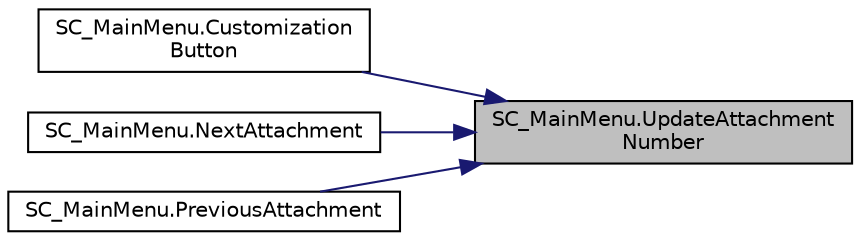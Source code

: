 digraph "SC_MainMenu.UpdateAttachmentNumber"
{
 // LATEX_PDF_SIZE
  edge [fontname="Helvetica",fontsize="10",labelfontname="Helvetica",labelfontsize="10"];
  node [fontname="Helvetica",fontsize="10",shape=record];
  rankdir="RL";
  Node1 [label="SC_MainMenu.UpdateAttachment\lNumber",height=0.2,width=0.4,color="black", fillcolor="grey75", style="filled", fontcolor="black",tooltip=" "];
  Node1 -> Node2 [dir="back",color="midnightblue",fontsize="10",style="solid",fontname="Helvetica"];
  Node2 [label="SC_MainMenu.Customization\lButton",height=0.2,width=0.4,color="black", fillcolor="white", style="filled",URL="$class_s_c___main_menu.html#a55c3fa60994b1b8644d2dabf8ee87ef5",tooltip=" "];
  Node1 -> Node3 [dir="back",color="midnightblue",fontsize="10",style="solid",fontname="Helvetica"];
  Node3 [label="SC_MainMenu.NextAttachment",height=0.2,width=0.4,color="black", fillcolor="white", style="filled",URL="$class_s_c___main_menu.html#ac0dcd929cafd4c937d4fd102651281b9",tooltip=" "];
  Node1 -> Node4 [dir="back",color="midnightblue",fontsize="10",style="solid",fontname="Helvetica"];
  Node4 [label="SC_MainMenu.PreviousAttachment",height=0.2,width=0.4,color="black", fillcolor="white", style="filled",URL="$class_s_c___main_menu.html#ab23bf146229b1a61e0117e0ef8db8a9c",tooltip=" "];
}
